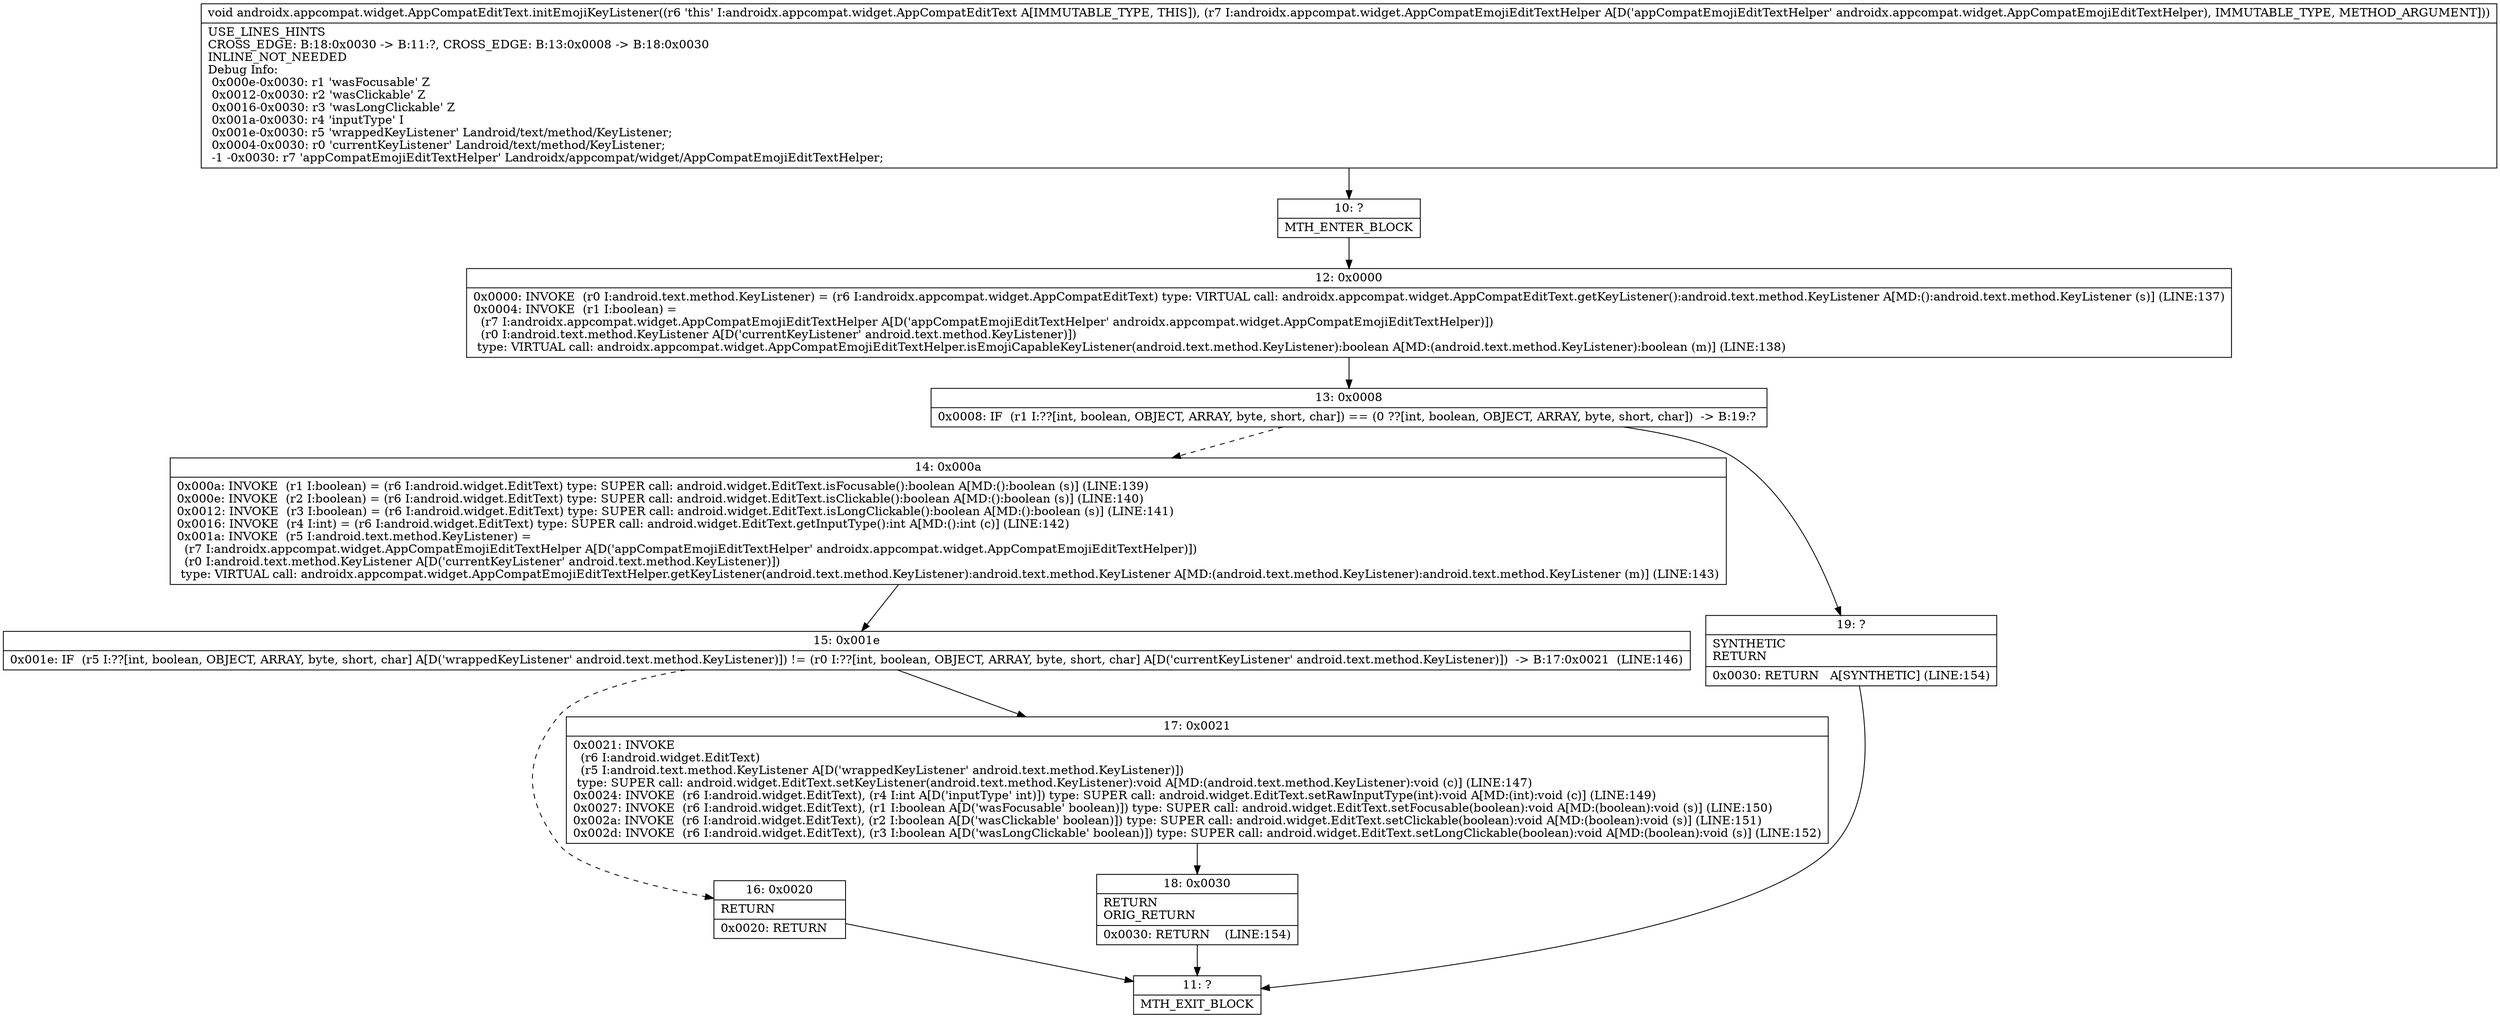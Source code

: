 digraph "CFG forandroidx.appcompat.widget.AppCompatEditText.initEmojiKeyListener(Landroidx\/appcompat\/widget\/AppCompatEmojiEditTextHelper;)V" {
Node_10 [shape=record,label="{10\:\ ?|MTH_ENTER_BLOCK\l}"];
Node_12 [shape=record,label="{12\:\ 0x0000|0x0000: INVOKE  (r0 I:android.text.method.KeyListener) = (r6 I:androidx.appcompat.widget.AppCompatEditText) type: VIRTUAL call: androidx.appcompat.widget.AppCompatEditText.getKeyListener():android.text.method.KeyListener A[MD:():android.text.method.KeyListener (s)] (LINE:137)\l0x0004: INVOKE  (r1 I:boolean) = \l  (r7 I:androidx.appcompat.widget.AppCompatEmojiEditTextHelper A[D('appCompatEmojiEditTextHelper' androidx.appcompat.widget.AppCompatEmojiEditTextHelper)])\l  (r0 I:android.text.method.KeyListener A[D('currentKeyListener' android.text.method.KeyListener)])\l type: VIRTUAL call: androidx.appcompat.widget.AppCompatEmojiEditTextHelper.isEmojiCapableKeyListener(android.text.method.KeyListener):boolean A[MD:(android.text.method.KeyListener):boolean (m)] (LINE:138)\l}"];
Node_13 [shape=record,label="{13\:\ 0x0008|0x0008: IF  (r1 I:??[int, boolean, OBJECT, ARRAY, byte, short, char]) == (0 ??[int, boolean, OBJECT, ARRAY, byte, short, char])  \-\> B:19:? \l}"];
Node_14 [shape=record,label="{14\:\ 0x000a|0x000a: INVOKE  (r1 I:boolean) = (r6 I:android.widget.EditText) type: SUPER call: android.widget.EditText.isFocusable():boolean A[MD:():boolean (s)] (LINE:139)\l0x000e: INVOKE  (r2 I:boolean) = (r6 I:android.widget.EditText) type: SUPER call: android.widget.EditText.isClickable():boolean A[MD:():boolean (s)] (LINE:140)\l0x0012: INVOKE  (r3 I:boolean) = (r6 I:android.widget.EditText) type: SUPER call: android.widget.EditText.isLongClickable():boolean A[MD:():boolean (s)] (LINE:141)\l0x0016: INVOKE  (r4 I:int) = (r6 I:android.widget.EditText) type: SUPER call: android.widget.EditText.getInputType():int A[MD:():int (c)] (LINE:142)\l0x001a: INVOKE  (r5 I:android.text.method.KeyListener) = \l  (r7 I:androidx.appcompat.widget.AppCompatEmojiEditTextHelper A[D('appCompatEmojiEditTextHelper' androidx.appcompat.widget.AppCompatEmojiEditTextHelper)])\l  (r0 I:android.text.method.KeyListener A[D('currentKeyListener' android.text.method.KeyListener)])\l type: VIRTUAL call: androidx.appcompat.widget.AppCompatEmojiEditTextHelper.getKeyListener(android.text.method.KeyListener):android.text.method.KeyListener A[MD:(android.text.method.KeyListener):android.text.method.KeyListener (m)] (LINE:143)\l}"];
Node_15 [shape=record,label="{15\:\ 0x001e|0x001e: IF  (r5 I:??[int, boolean, OBJECT, ARRAY, byte, short, char] A[D('wrappedKeyListener' android.text.method.KeyListener)]) != (r0 I:??[int, boolean, OBJECT, ARRAY, byte, short, char] A[D('currentKeyListener' android.text.method.KeyListener)])  \-\> B:17:0x0021  (LINE:146)\l}"];
Node_16 [shape=record,label="{16\:\ 0x0020|RETURN\l|0x0020: RETURN   \l}"];
Node_11 [shape=record,label="{11\:\ ?|MTH_EXIT_BLOCK\l}"];
Node_17 [shape=record,label="{17\:\ 0x0021|0x0021: INVOKE  \l  (r6 I:android.widget.EditText)\l  (r5 I:android.text.method.KeyListener A[D('wrappedKeyListener' android.text.method.KeyListener)])\l type: SUPER call: android.widget.EditText.setKeyListener(android.text.method.KeyListener):void A[MD:(android.text.method.KeyListener):void (c)] (LINE:147)\l0x0024: INVOKE  (r6 I:android.widget.EditText), (r4 I:int A[D('inputType' int)]) type: SUPER call: android.widget.EditText.setRawInputType(int):void A[MD:(int):void (c)] (LINE:149)\l0x0027: INVOKE  (r6 I:android.widget.EditText), (r1 I:boolean A[D('wasFocusable' boolean)]) type: SUPER call: android.widget.EditText.setFocusable(boolean):void A[MD:(boolean):void (s)] (LINE:150)\l0x002a: INVOKE  (r6 I:android.widget.EditText), (r2 I:boolean A[D('wasClickable' boolean)]) type: SUPER call: android.widget.EditText.setClickable(boolean):void A[MD:(boolean):void (s)] (LINE:151)\l0x002d: INVOKE  (r6 I:android.widget.EditText), (r3 I:boolean A[D('wasLongClickable' boolean)]) type: SUPER call: android.widget.EditText.setLongClickable(boolean):void A[MD:(boolean):void (s)] (LINE:152)\l}"];
Node_18 [shape=record,label="{18\:\ 0x0030|RETURN\lORIG_RETURN\l|0x0030: RETURN    (LINE:154)\l}"];
Node_19 [shape=record,label="{19\:\ ?|SYNTHETIC\lRETURN\l|0x0030: RETURN   A[SYNTHETIC] (LINE:154)\l}"];
MethodNode[shape=record,label="{void androidx.appcompat.widget.AppCompatEditText.initEmojiKeyListener((r6 'this' I:androidx.appcompat.widget.AppCompatEditText A[IMMUTABLE_TYPE, THIS]), (r7 I:androidx.appcompat.widget.AppCompatEmojiEditTextHelper A[D('appCompatEmojiEditTextHelper' androidx.appcompat.widget.AppCompatEmojiEditTextHelper), IMMUTABLE_TYPE, METHOD_ARGUMENT]))  | USE_LINES_HINTS\lCROSS_EDGE: B:18:0x0030 \-\> B:11:?, CROSS_EDGE: B:13:0x0008 \-\> B:18:0x0030\lINLINE_NOT_NEEDED\lDebug Info:\l  0x000e\-0x0030: r1 'wasFocusable' Z\l  0x0012\-0x0030: r2 'wasClickable' Z\l  0x0016\-0x0030: r3 'wasLongClickable' Z\l  0x001a\-0x0030: r4 'inputType' I\l  0x001e\-0x0030: r5 'wrappedKeyListener' Landroid\/text\/method\/KeyListener;\l  0x0004\-0x0030: r0 'currentKeyListener' Landroid\/text\/method\/KeyListener;\l  \-1 \-0x0030: r7 'appCompatEmojiEditTextHelper' Landroidx\/appcompat\/widget\/AppCompatEmojiEditTextHelper;\l}"];
MethodNode -> Node_10;Node_10 -> Node_12;
Node_12 -> Node_13;
Node_13 -> Node_14[style=dashed];
Node_13 -> Node_19;
Node_14 -> Node_15;
Node_15 -> Node_16[style=dashed];
Node_15 -> Node_17;
Node_16 -> Node_11;
Node_17 -> Node_18;
Node_18 -> Node_11;
Node_19 -> Node_11;
}

